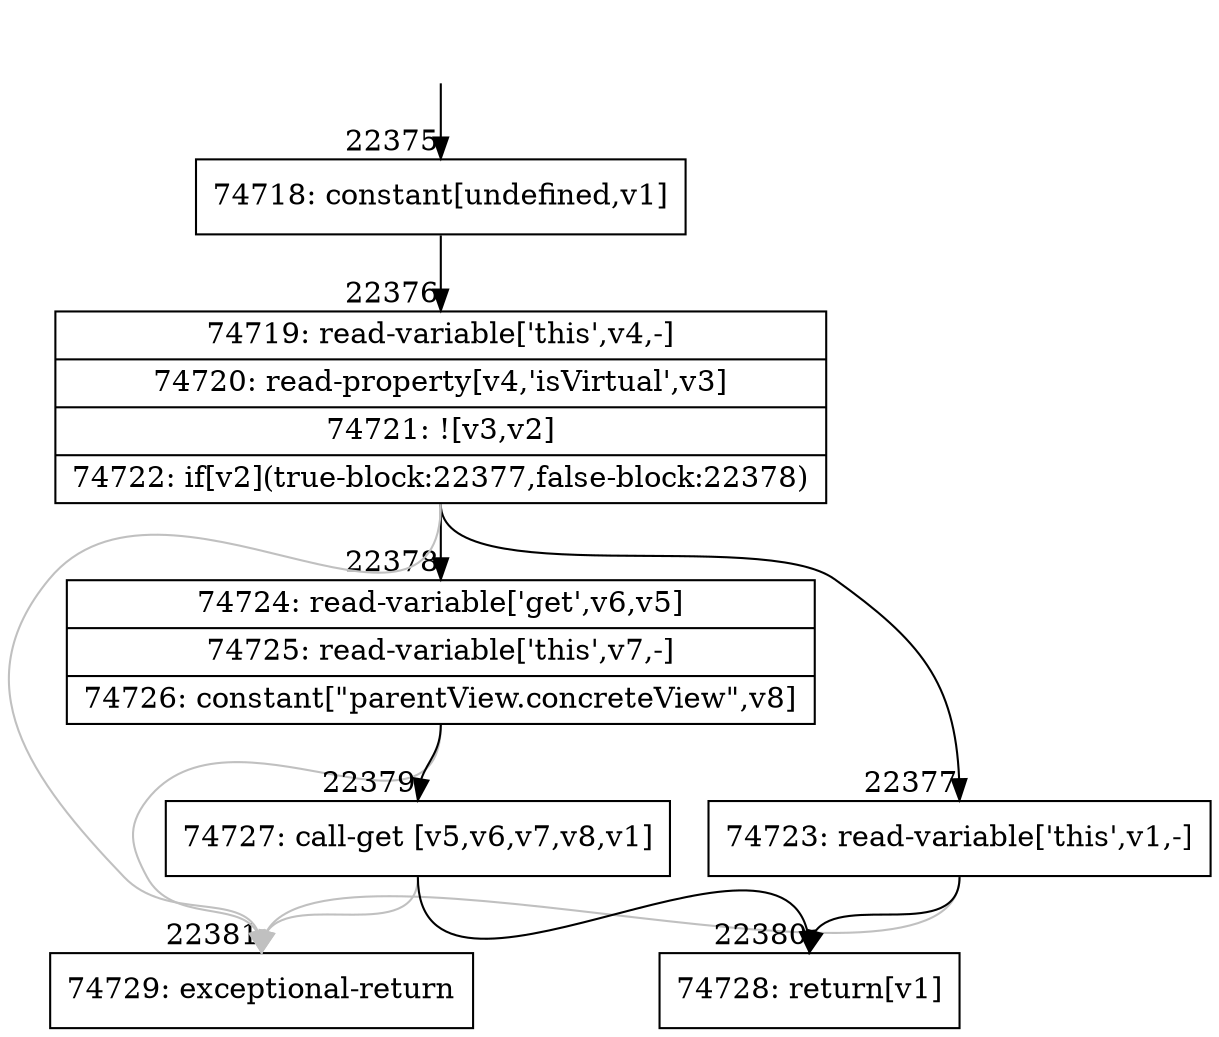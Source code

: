 digraph {
rankdir="TD"
BB_entry1953[shape=none,label=""];
BB_entry1953 -> BB22375 [tailport=s, headport=n, headlabel="    22375"]
BB22375 [shape=record label="{74718: constant[undefined,v1]}" ] 
BB22375 -> BB22376 [tailport=s, headport=n, headlabel="      22376"]
BB22376 [shape=record label="{74719: read-variable['this',v4,-]|74720: read-property[v4,'isVirtual',v3]|74721: ![v3,v2]|74722: if[v2](true-block:22377,false-block:22378)}" ] 
BB22376 -> BB22377 [tailport=s, headport=n, headlabel="      22377"]
BB22376 -> BB22378 [tailport=s, headport=n, headlabel="      22378"]
BB22376 -> BB22381 [tailport=s, headport=n, color=gray, headlabel="      22381"]
BB22377 [shape=record label="{74723: read-variable['this',v1,-]}" ] 
BB22377 -> BB22380 [tailport=s, headport=n, headlabel="      22380"]
BB22377 -> BB22381 [tailport=s, headport=n, color=gray]
BB22378 [shape=record label="{74724: read-variable['get',v6,v5]|74725: read-variable['this',v7,-]|74726: constant[\"parentView.concreteView\",v8]}" ] 
BB22378 -> BB22379 [tailport=s, headport=n, headlabel="      22379"]
BB22378 -> BB22381 [tailport=s, headport=n, color=gray]
BB22379 [shape=record label="{74727: call-get [v5,v6,v7,v8,v1]}" ] 
BB22379 -> BB22380 [tailport=s, headport=n]
BB22379 -> BB22381 [tailport=s, headport=n, color=gray]
BB22380 [shape=record label="{74728: return[v1]}" ] 
BB22381 [shape=record label="{74729: exceptional-return}" ] 
//#$~ 42101
}
